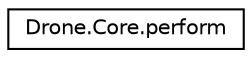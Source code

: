 digraph "Graphical Class Hierarchy"
{
  edge [fontname="Helvetica",fontsize="10",labelfontname="Helvetica",labelfontsize="10"];
  node [fontname="Helvetica",fontsize="10",shape=record];
  rankdir="LR";
  Node1 [label="Drone.Core.perform",height=0.2,width=0.4,color="black", fillcolor="white", style="filled",URL="$d9/dd9/class_drone_1_1_core_1_1perform.html"];
}
